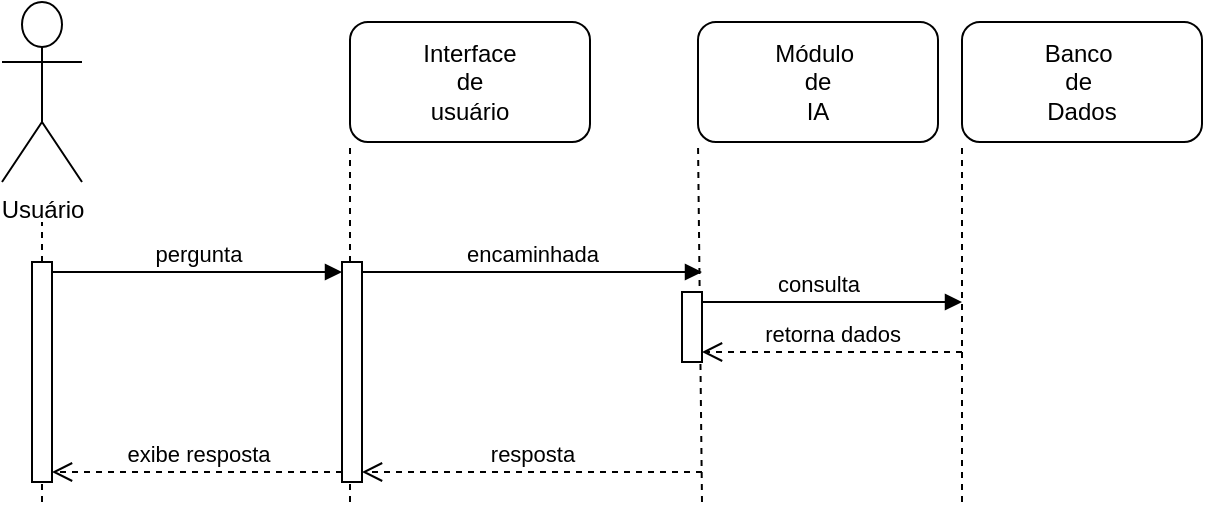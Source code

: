 <mxfile version="26.1.1">
  <diagram name="Página-1" id="XProKAH4eAqhN5-iRiiQ">
    <mxGraphModel dx="1434" dy="738" grid="1" gridSize="10" guides="1" tooltips="1" connect="1" arrows="1" fold="1" page="1" pageScale="1" pageWidth="827" pageHeight="1169" math="0" shadow="0">
      <root>
        <mxCell id="0" />
        <mxCell id="1" parent="0" />
        <mxCell id="_FUxpZ-3j4_6EhRnTuoJ-5" value="Interface&lt;div&gt;de&lt;/div&gt;&lt;div&gt;usuário&lt;/div&gt;" style="rounded=1;whiteSpace=wrap;html=1;" vertex="1" parent="1">
          <mxGeometry x="354" y="160" width="120" height="60" as="geometry" />
        </mxCell>
        <mxCell id="_FUxpZ-3j4_6EhRnTuoJ-6" value="Módulo&amp;nbsp;&lt;div&gt;de&lt;/div&gt;&lt;div&gt;IA&lt;/div&gt;" style="rounded=1;whiteSpace=wrap;html=1;" vertex="1" parent="1">
          <mxGeometry x="528" y="160" width="120" height="60" as="geometry" />
        </mxCell>
        <mxCell id="_FUxpZ-3j4_6EhRnTuoJ-8" value="Usuário" style="shape=umlActor;verticalLabelPosition=bottom;verticalAlign=top;html=1;" vertex="1" parent="1">
          <mxGeometry x="180" y="150" width="40" height="90" as="geometry" />
        </mxCell>
        <mxCell id="_FUxpZ-3j4_6EhRnTuoJ-9" value="" style="endArrow=none;dashed=1;html=1;rounded=0;" edge="1" parent="1">
          <mxGeometry width="50" height="50" relative="1" as="geometry">
            <mxPoint x="200" y="400" as="sourcePoint" />
            <mxPoint x="200" y="260" as="targetPoint" />
          </mxGeometry>
        </mxCell>
        <mxCell id="_FUxpZ-3j4_6EhRnTuoJ-10" value="Banco&amp;nbsp;&lt;div&gt;de&amp;nbsp;&lt;/div&gt;&lt;div&gt;Dados&lt;/div&gt;" style="rounded=1;whiteSpace=wrap;html=1;" vertex="1" parent="1">
          <mxGeometry x="660" y="160" width="120" height="60" as="geometry" />
        </mxCell>
        <mxCell id="_FUxpZ-3j4_6EhRnTuoJ-11" value="" style="html=1;points=[[0,0,0,0,5],[0,1,0,0,-5],[1,0,0,0,5],[1,1,0,0,-5]];perimeter=orthogonalPerimeter;outlineConnect=0;targetShapes=umlLifeline;portConstraint=eastwest;newEdgeStyle={&quot;curved&quot;:0,&quot;rounded&quot;:0};" vertex="1" parent="1">
          <mxGeometry x="195" y="280" width="10" height="110" as="geometry" />
        </mxCell>
        <mxCell id="_FUxpZ-3j4_6EhRnTuoJ-12" value="pergunta" style="html=1;verticalAlign=bottom;endArrow=block;curved=0;rounded=0;exitX=1;exitY=0;exitDx=0;exitDy=5;exitPerimeter=0;entryX=0;entryY=0;entryDx=0;entryDy=5;entryPerimeter=0;" edge="1" target="_FUxpZ-3j4_6EhRnTuoJ-15" parent="1" source="_FUxpZ-3j4_6EhRnTuoJ-11">
          <mxGeometry relative="1" as="geometry">
            <mxPoint x="275" y="295" as="sourcePoint" />
            <mxPoint x="330" y="285" as="targetPoint" />
          </mxGeometry>
        </mxCell>
        <mxCell id="_FUxpZ-3j4_6EhRnTuoJ-13" value="exibe resposta" style="html=1;verticalAlign=bottom;endArrow=open;dashed=1;endSize=8;curved=0;rounded=0;entryX=1;entryY=1;entryDx=0;entryDy=-5;entryPerimeter=0;exitX=0;exitY=1;exitDx=0;exitDy=-5;exitPerimeter=0;" edge="1" source="_FUxpZ-3j4_6EhRnTuoJ-15" parent="1" target="_FUxpZ-3j4_6EhRnTuoJ-11">
          <mxGeometry relative="1" as="geometry">
            <mxPoint x="275" y="365" as="targetPoint" />
            <mxPoint x="330" y="385" as="sourcePoint" />
          </mxGeometry>
        </mxCell>
        <mxCell id="_FUxpZ-3j4_6EhRnTuoJ-14" value="" style="endArrow=none;dashed=1;html=1;rounded=0;entryX=0;entryY=1;entryDx=0;entryDy=0;" edge="1" parent="1" target="_FUxpZ-3j4_6EhRnTuoJ-5">
          <mxGeometry width="50" height="50" relative="1" as="geometry">
            <mxPoint x="354" y="400" as="sourcePoint" />
            <mxPoint x="380" y="260" as="targetPoint" />
          </mxGeometry>
        </mxCell>
        <mxCell id="_FUxpZ-3j4_6EhRnTuoJ-15" value="" style="html=1;points=[[0,0,0,0,5],[0,1,0,0,-5],[1,0,0,0,5],[1,1,0,0,-5]];perimeter=orthogonalPerimeter;outlineConnect=0;targetShapes=umlLifeline;portConstraint=eastwest;newEdgeStyle={&quot;curved&quot;:0,&quot;rounded&quot;:0};" vertex="1" parent="1">
          <mxGeometry x="350" y="280" width="10" height="110" as="geometry" />
        </mxCell>
        <mxCell id="_FUxpZ-3j4_6EhRnTuoJ-16" value="encaminhada" style="html=1;verticalAlign=bottom;endArrow=block;curved=0;rounded=0;exitX=1;exitY=0;exitDx=0;exitDy=5;exitPerimeter=0;" edge="1" parent="1" source="_FUxpZ-3j4_6EhRnTuoJ-15">
          <mxGeometry relative="1" as="geometry">
            <mxPoint x="430" y="295" as="sourcePoint" />
            <mxPoint x="530" y="285" as="targetPoint" />
          </mxGeometry>
        </mxCell>
        <mxCell id="_FUxpZ-3j4_6EhRnTuoJ-17" value="resposta" style="html=1;verticalAlign=bottom;endArrow=open;dashed=1;endSize=8;curved=0;rounded=0;entryX=1;entryY=1;entryDx=0;entryDy=-5;entryPerimeter=0;" edge="1" parent="1" target="_FUxpZ-3j4_6EhRnTuoJ-15">
          <mxGeometry relative="1" as="geometry">
            <mxPoint x="430" y="365" as="targetPoint" />
            <mxPoint x="530" y="385" as="sourcePoint" />
            <Array as="points">
              <mxPoint x="430" y="385" />
            </Array>
          </mxGeometry>
        </mxCell>
        <mxCell id="_FUxpZ-3j4_6EhRnTuoJ-18" value="" style="endArrow=none;dashed=1;html=1;rounded=0;entryX=0;entryY=1;entryDx=0;entryDy=0;" edge="1" parent="1" target="_FUxpZ-3j4_6EhRnTuoJ-6">
          <mxGeometry width="50" height="50" relative="1" as="geometry">
            <mxPoint x="530" y="400" as="sourcePoint" />
            <mxPoint x="540" y="270" as="targetPoint" />
          </mxGeometry>
        </mxCell>
        <mxCell id="_FUxpZ-3j4_6EhRnTuoJ-19" value="" style="html=1;points=[[0,0,0,0,5],[0,1,0,0,-5],[1,0,0,0,5],[1,1,0,0,-5]];perimeter=orthogonalPerimeter;outlineConnect=0;targetShapes=umlLifeline;portConstraint=eastwest;newEdgeStyle={&quot;curved&quot;:0,&quot;rounded&quot;:0};" vertex="1" parent="1">
          <mxGeometry x="520" y="295" width="10" height="35" as="geometry" />
        </mxCell>
        <mxCell id="_FUxpZ-3j4_6EhRnTuoJ-20" value="consulta" style="html=1;verticalAlign=bottom;endArrow=block;curved=0;rounded=0;exitX=1;exitY=0;exitDx=0;exitDy=5;exitPerimeter=0;" edge="1" parent="1" source="_FUxpZ-3j4_6EhRnTuoJ-19">
          <mxGeometry x="-0.111" relative="1" as="geometry">
            <mxPoint x="600" y="300" as="sourcePoint" />
            <mxPoint x="660" y="300" as="targetPoint" />
            <mxPoint as="offset" />
          </mxGeometry>
        </mxCell>
        <mxCell id="_FUxpZ-3j4_6EhRnTuoJ-24" value="&lt;blockquote style=&quot;line-height: 100%;&quot;&gt;&lt;br&gt;&lt;/blockquote&gt;" style="text;html=1;align=center;verticalAlign=middle;resizable=0;points=[];autosize=1;strokeColor=none;fillColor=none;" vertex="1" parent="1">
          <mxGeometry x="530" y="320" width="100" height="50" as="geometry" />
        </mxCell>
        <mxCell id="_FUxpZ-3j4_6EhRnTuoJ-25" value="retorna dados" style="html=1;verticalAlign=bottom;endArrow=open;dashed=1;endSize=8;curved=0;rounded=0;entryX=1;entryY=1;entryDx=0;entryDy=-5;entryPerimeter=0;" edge="1" parent="1" target="_FUxpZ-3j4_6EhRnTuoJ-19">
          <mxGeometry relative="1" as="geometry">
            <mxPoint x="660" y="325" as="sourcePoint" />
            <mxPoint x="530" y="330" as="targetPoint" />
          </mxGeometry>
        </mxCell>
        <mxCell id="_FUxpZ-3j4_6EhRnTuoJ-26" value="" style="endArrow=none;dashed=1;html=1;rounded=0;entryX=0;entryY=1;entryDx=0;entryDy=0;" edge="1" parent="1" target="_FUxpZ-3j4_6EhRnTuoJ-10">
          <mxGeometry width="50" height="50" relative="1" as="geometry">
            <mxPoint x="660" y="400" as="sourcePoint" />
            <mxPoint x="710" y="260" as="targetPoint" />
          </mxGeometry>
        </mxCell>
      </root>
    </mxGraphModel>
  </diagram>
</mxfile>
